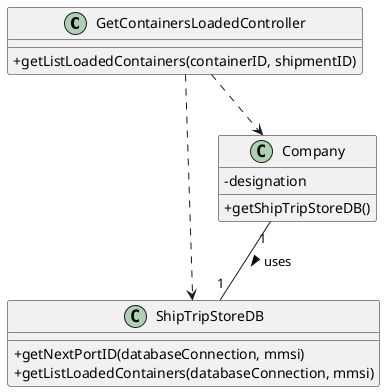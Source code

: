 @startuml

skinparam classAttributeIconSize 0

class GetContainersLoadedController{
    +getListLoadedContainers(containerID, shipmentID)
}

class ShipTripStoreDB {
    +getNextPortID(databaseConnection, mmsi)
    +getListLoadedContainers(databaseConnection, mmsi)
}

class Company {
    -designation
    +getShipTripStoreDB()
}

GetContainersLoadedController ..> Company
GetContainersLoadedController ..> ShipTripStoreDB
Company "1" -- "1" ShipTripStoreDB : uses >

@enduml